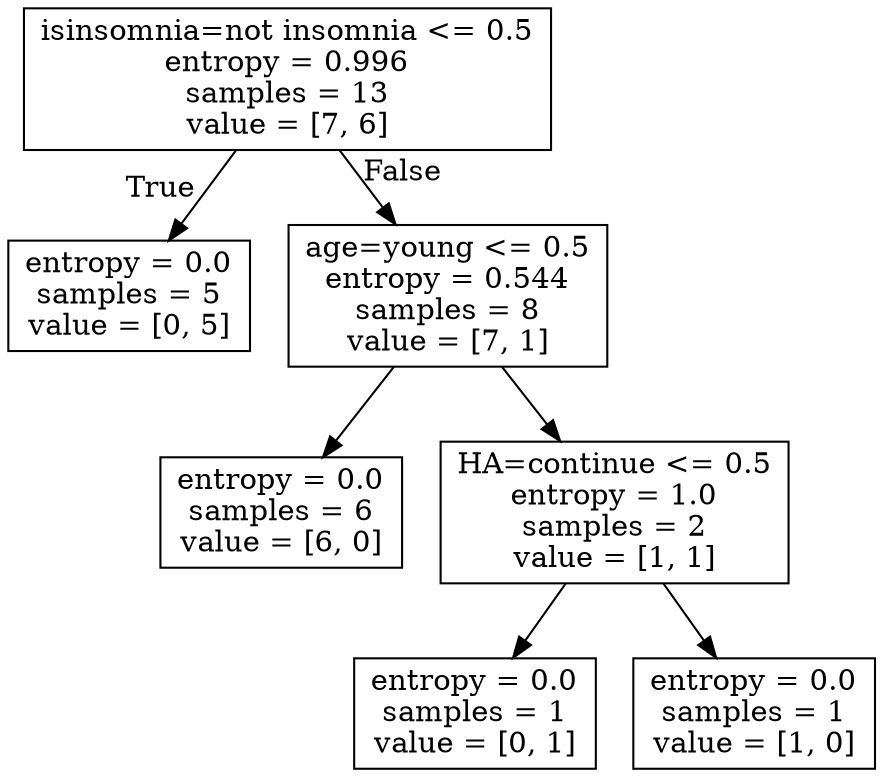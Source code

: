 digraph Tree {
node [shape=box] ;
0 [label="isinsomnia=not insomnia <= 0.5\nentropy = 0.996\nsamples = 13\nvalue = [7, 6]"] ;
1 [label="entropy = 0.0\nsamples = 5\nvalue = [0, 5]"] ;
0 -> 1 [labeldistance=2.5, labelangle=45, headlabel="True"] ;
2 [label="age=young <= 0.5\nentropy = 0.544\nsamples = 8\nvalue = [7, 1]"] ;
0 -> 2 [labeldistance=2.5, labelangle=-45, headlabel="False"] ;
3 [label="entropy = 0.0\nsamples = 6\nvalue = [6, 0]"] ;
2 -> 3 ;
4 [label="HA=continue <= 0.5\nentropy = 1.0\nsamples = 2\nvalue = [1, 1]"] ;
2 -> 4 ;
5 [label="entropy = 0.0\nsamples = 1\nvalue = [0, 1]"] ;
4 -> 5 ;
6 [label="entropy = 0.0\nsamples = 1\nvalue = [1, 0]"] ;
4 -> 6 ;
}